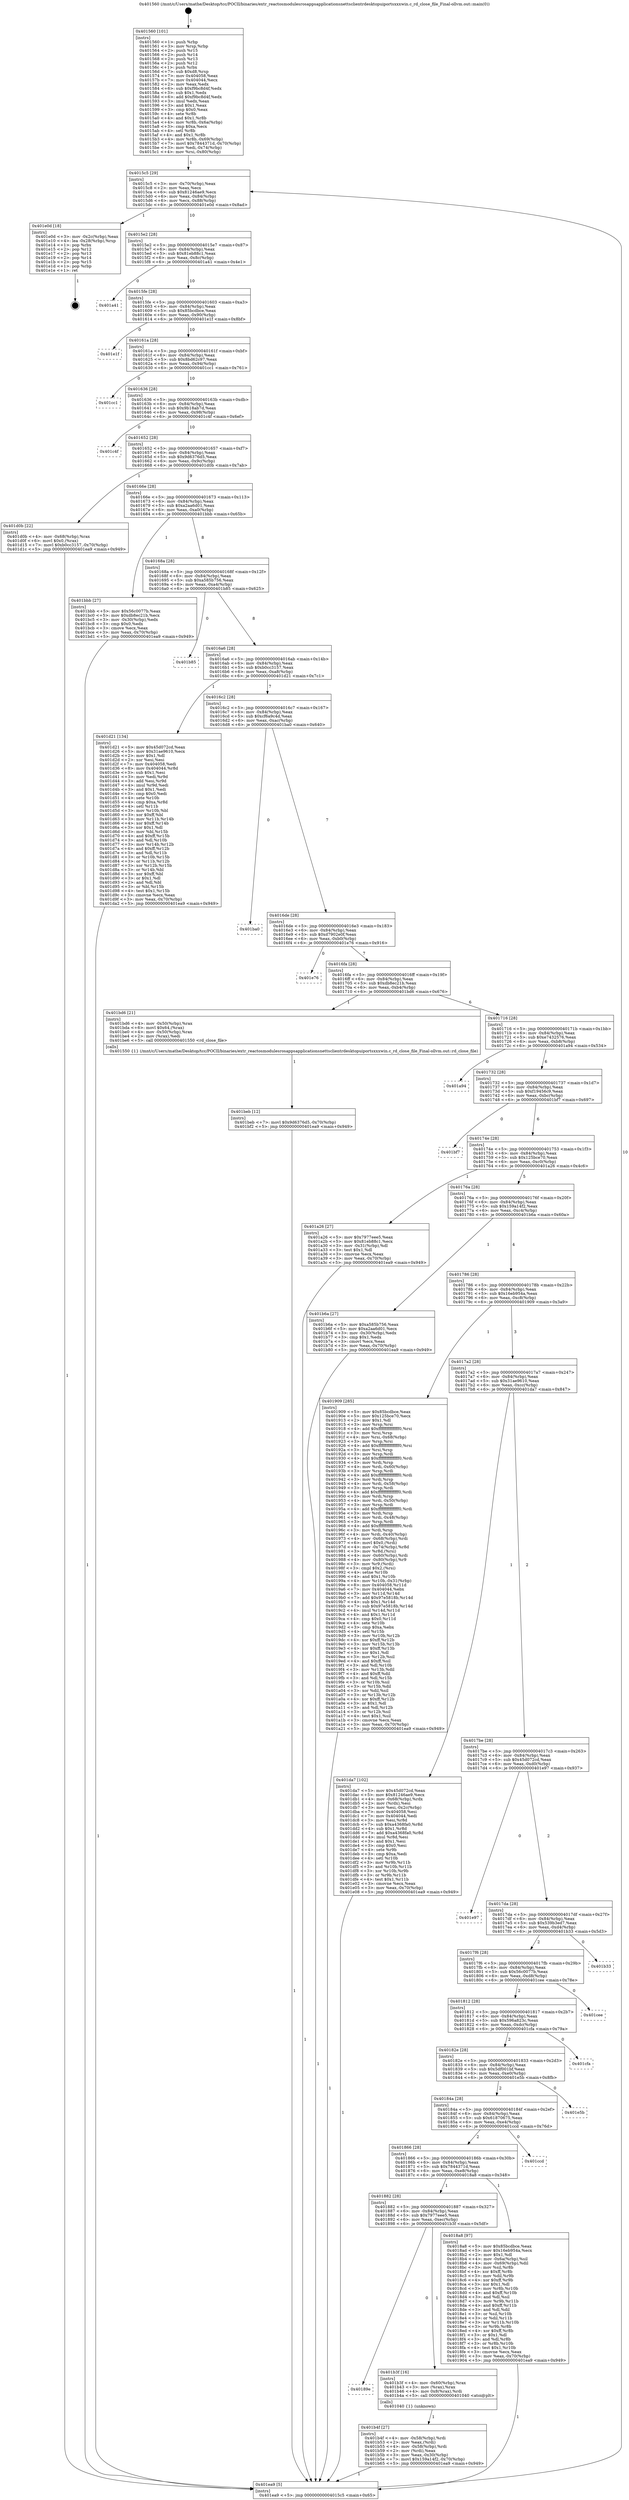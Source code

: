 digraph "0x401560" {
  label = "0x401560 (/mnt/c/Users/mathe/Desktop/tcc/POCII/binaries/extr_reactosmodulesrosappsapplicationsnettsclientrdesktopuiportsxxxwin.c_rd_close_file_Final-ollvm.out::main(0))"
  labelloc = "t"
  node[shape=record]

  Entry [label="",width=0.3,height=0.3,shape=circle,fillcolor=black,style=filled]
  "0x4015c5" [label="{
     0x4015c5 [29]\l
     | [instrs]\l
     &nbsp;&nbsp;0x4015c5 \<+3\>: mov -0x70(%rbp),%eax\l
     &nbsp;&nbsp;0x4015c8 \<+2\>: mov %eax,%ecx\l
     &nbsp;&nbsp;0x4015ca \<+6\>: sub $0x81246ae9,%ecx\l
     &nbsp;&nbsp;0x4015d0 \<+6\>: mov %eax,-0x84(%rbp)\l
     &nbsp;&nbsp;0x4015d6 \<+6\>: mov %ecx,-0x88(%rbp)\l
     &nbsp;&nbsp;0x4015dc \<+6\>: je 0000000000401e0d \<main+0x8ad\>\l
  }"]
  "0x401e0d" [label="{
     0x401e0d [18]\l
     | [instrs]\l
     &nbsp;&nbsp;0x401e0d \<+3\>: mov -0x2c(%rbp),%eax\l
     &nbsp;&nbsp;0x401e10 \<+4\>: lea -0x28(%rbp),%rsp\l
     &nbsp;&nbsp;0x401e14 \<+1\>: pop %rbx\l
     &nbsp;&nbsp;0x401e15 \<+2\>: pop %r12\l
     &nbsp;&nbsp;0x401e17 \<+2\>: pop %r13\l
     &nbsp;&nbsp;0x401e19 \<+2\>: pop %r14\l
     &nbsp;&nbsp;0x401e1b \<+2\>: pop %r15\l
     &nbsp;&nbsp;0x401e1d \<+1\>: pop %rbp\l
     &nbsp;&nbsp;0x401e1e \<+1\>: ret\l
  }"]
  "0x4015e2" [label="{
     0x4015e2 [28]\l
     | [instrs]\l
     &nbsp;&nbsp;0x4015e2 \<+5\>: jmp 00000000004015e7 \<main+0x87\>\l
     &nbsp;&nbsp;0x4015e7 \<+6\>: mov -0x84(%rbp),%eax\l
     &nbsp;&nbsp;0x4015ed \<+5\>: sub $0x81eb88c1,%eax\l
     &nbsp;&nbsp;0x4015f2 \<+6\>: mov %eax,-0x8c(%rbp)\l
     &nbsp;&nbsp;0x4015f8 \<+6\>: je 0000000000401a41 \<main+0x4e1\>\l
  }"]
  Exit [label="",width=0.3,height=0.3,shape=circle,fillcolor=black,style=filled,peripheries=2]
  "0x401a41" [label="{
     0x401a41\l
  }", style=dashed]
  "0x4015fe" [label="{
     0x4015fe [28]\l
     | [instrs]\l
     &nbsp;&nbsp;0x4015fe \<+5\>: jmp 0000000000401603 \<main+0xa3\>\l
     &nbsp;&nbsp;0x401603 \<+6\>: mov -0x84(%rbp),%eax\l
     &nbsp;&nbsp;0x401609 \<+5\>: sub $0x85bcdbce,%eax\l
     &nbsp;&nbsp;0x40160e \<+6\>: mov %eax,-0x90(%rbp)\l
     &nbsp;&nbsp;0x401614 \<+6\>: je 0000000000401e1f \<main+0x8bf\>\l
  }"]
  "0x401beb" [label="{
     0x401beb [12]\l
     | [instrs]\l
     &nbsp;&nbsp;0x401beb \<+7\>: movl $0x9d6376d5,-0x70(%rbp)\l
     &nbsp;&nbsp;0x401bf2 \<+5\>: jmp 0000000000401ea9 \<main+0x949\>\l
  }"]
  "0x401e1f" [label="{
     0x401e1f\l
  }", style=dashed]
  "0x40161a" [label="{
     0x40161a [28]\l
     | [instrs]\l
     &nbsp;&nbsp;0x40161a \<+5\>: jmp 000000000040161f \<main+0xbf\>\l
     &nbsp;&nbsp;0x40161f \<+6\>: mov -0x84(%rbp),%eax\l
     &nbsp;&nbsp;0x401625 \<+5\>: sub $0x8bd62c97,%eax\l
     &nbsp;&nbsp;0x40162a \<+6\>: mov %eax,-0x94(%rbp)\l
     &nbsp;&nbsp;0x401630 \<+6\>: je 0000000000401cc1 \<main+0x761\>\l
  }"]
  "0x401b4f" [label="{
     0x401b4f [27]\l
     | [instrs]\l
     &nbsp;&nbsp;0x401b4f \<+4\>: mov -0x58(%rbp),%rdi\l
     &nbsp;&nbsp;0x401b53 \<+2\>: mov %eax,(%rdi)\l
     &nbsp;&nbsp;0x401b55 \<+4\>: mov -0x58(%rbp),%rdi\l
     &nbsp;&nbsp;0x401b59 \<+2\>: mov (%rdi),%eax\l
     &nbsp;&nbsp;0x401b5b \<+3\>: mov %eax,-0x30(%rbp)\l
     &nbsp;&nbsp;0x401b5e \<+7\>: movl $0x159a14f2,-0x70(%rbp)\l
     &nbsp;&nbsp;0x401b65 \<+5\>: jmp 0000000000401ea9 \<main+0x949\>\l
  }"]
  "0x401cc1" [label="{
     0x401cc1\l
  }", style=dashed]
  "0x401636" [label="{
     0x401636 [28]\l
     | [instrs]\l
     &nbsp;&nbsp;0x401636 \<+5\>: jmp 000000000040163b \<main+0xdb\>\l
     &nbsp;&nbsp;0x40163b \<+6\>: mov -0x84(%rbp),%eax\l
     &nbsp;&nbsp;0x401641 \<+5\>: sub $0x9b18ab7d,%eax\l
     &nbsp;&nbsp;0x401646 \<+6\>: mov %eax,-0x98(%rbp)\l
     &nbsp;&nbsp;0x40164c \<+6\>: je 0000000000401c4f \<main+0x6ef\>\l
  }"]
  "0x40189e" [label="{
     0x40189e\l
  }", style=dashed]
  "0x401c4f" [label="{
     0x401c4f\l
  }", style=dashed]
  "0x401652" [label="{
     0x401652 [28]\l
     | [instrs]\l
     &nbsp;&nbsp;0x401652 \<+5\>: jmp 0000000000401657 \<main+0xf7\>\l
     &nbsp;&nbsp;0x401657 \<+6\>: mov -0x84(%rbp),%eax\l
     &nbsp;&nbsp;0x40165d \<+5\>: sub $0x9d6376d5,%eax\l
     &nbsp;&nbsp;0x401662 \<+6\>: mov %eax,-0x9c(%rbp)\l
     &nbsp;&nbsp;0x401668 \<+6\>: je 0000000000401d0b \<main+0x7ab\>\l
  }"]
  "0x401b3f" [label="{
     0x401b3f [16]\l
     | [instrs]\l
     &nbsp;&nbsp;0x401b3f \<+4\>: mov -0x60(%rbp),%rax\l
     &nbsp;&nbsp;0x401b43 \<+3\>: mov (%rax),%rax\l
     &nbsp;&nbsp;0x401b46 \<+4\>: mov 0x8(%rax),%rdi\l
     &nbsp;&nbsp;0x401b4a \<+5\>: call 0000000000401040 \<atoi@plt\>\l
     | [calls]\l
     &nbsp;&nbsp;0x401040 \{1\} (unknown)\l
  }"]
  "0x401d0b" [label="{
     0x401d0b [22]\l
     | [instrs]\l
     &nbsp;&nbsp;0x401d0b \<+4\>: mov -0x68(%rbp),%rax\l
     &nbsp;&nbsp;0x401d0f \<+6\>: movl $0x0,(%rax)\l
     &nbsp;&nbsp;0x401d15 \<+7\>: movl $0xb0cc3157,-0x70(%rbp)\l
     &nbsp;&nbsp;0x401d1c \<+5\>: jmp 0000000000401ea9 \<main+0x949\>\l
  }"]
  "0x40166e" [label="{
     0x40166e [28]\l
     | [instrs]\l
     &nbsp;&nbsp;0x40166e \<+5\>: jmp 0000000000401673 \<main+0x113\>\l
     &nbsp;&nbsp;0x401673 \<+6\>: mov -0x84(%rbp),%eax\l
     &nbsp;&nbsp;0x401679 \<+5\>: sub $0xa2aa6d01,%eax\l
     &nbsp;&nbsp;0x40167e \<+6\>: mov %eax,-0xa0(%rbp)\l
     &nbsp;&nbsp;0x401684 \<+6\>: je 0000000000401bbb \<main+0x65b\>\l
  }"]
  "0x401560" [label="{
     0x401560 [101]\l
     | [instrs]\l
     &nbsp;&nbsp;0x401560 \<+1\>: push %rbp\l
     &nbsp;&nbsp;0x401561 \<+3\>: mov %rsp,%rbp\l
     &nbsp;&nbsp;0x401564 \<+2\>: push %r15\l
     &nbsp;&nbsp;0x401566 \<+2\>: push %r14\l
     &nbsp;&nbsp;0x401568 \<+2\>: push %r13\l
     &nbsp;&nbsp;0x40156a \<+2\>: push %r12\l
     &nbsp;&nbsp;0x40156c \<+1\>: push %rbx\l
     &nbsp;&nbsp;0x40156d \<+7\>: sub $0xd8,%rsp\l
     &nbsp;&nbsp;0x401574 \<+7\>: mov 0x404058,%eax\l
     &nbsp;&nbsp;0x40157b \<+7\>: mov 0x404044,%ecx\l
     &nbsp;&nbsp;0x401582 \<+2\>: mov %eax,%edx\l
     &nbsp;&nbsp;0x401584 \<+6\>: sub $0xf9bc8d4f,%edx\l
     &nbsp;&nbsp;0x40158a \<+3\>: sub $0x1,%edx\l
     &nbsp;&nbsp;0x40158d \<+6\>: add $0xf9bc8d4f,%edx\l
     &nbsp;&nbsp;0x401593 \<+3\>: imul %edx,%eax\l
     &nbsp;&nbsp;0x401596 \<+3\>: and $0x1,%eax\l
     &nbsp;&nbsp;0x401599 \<+3\>: cmp $0x0,%eax\l
     &nbsp;&nbsp;0x40159c \<+4\>: sete %r8b\l
     &nbsp;&nbsp;0x4015a0 \<+4\>: and $0x1,%r8b\l
     &nbsp;&nbsp;0x4015a4 \<+4\>: mov %r8b,-0x6a(%rbp)\l
     &nbsp;&nbsp;0x4015a8 \<+3\>: cmp $0xa,%ecx\l
     &nbsp;&nbsp;0x4015ab \<+4\>: setl %r8b\l
     &nbsp;&nbsp;0x4015af \<+4\>: and $0x1,%r8b\l
     &nbsp;&nbsp;0x4015b3 \<+4\>: mov %r8b,-0x69(%rbp)\l
     &nbsp;&nbsp;0x4015b7 \<+7\>: movl $0x7844371d,-0x70(%rbp)\l
     &nbsp;&nbsp;0x4015be \<+3\>: mov %edi,-0x74(%rbp)\l
     &nbsp;&nbsp;0x4015c1 \<+4\>: mov %rsi,-0x80(%rbp)\l
  }"]
  "0x401bbb" [label="{
     0x401bbb [27]\l
     | [instrs]\l
     &nbsp;&nbsp;0x401bbb \<+5\>: mov $0x56c0077b,%eax\l
     &nbsp;&nbsp;0x401bc0 \<+5\>: mov $0xdb8ec21b,%ecx\l
     &nbsp;&nbsp;0x401bc5 \<+3\>: mov -0x30(%rbp),%edx\l
     &nbsp;&nbsp;0x401bc8 \<+3\>: cmp $0x0,%edx\l
     &nbsp;&nbsp;0x401bcb \<+3\>: cmove %ecx,%eax\l
     &nbsp;&nbsp;0x401bce \<+3\>: mov %eax,-0x70(%rbp)\l
     &nbsp;&nbsp;0x401bd1 \<+5\>: jmp 0000000000401ea9 \<main+0x949\>\l
  }"]
  "0x40168a" [label="{
     0x40168a [28]\l
     | [instrs]\l
     &nbsp;&nbsp;0x40168a \<+5\>: jmp 000000000040168f \<main+0x12f\>\l
     &nbsp;&nbsp;0x40168f \<+6\>: mov -0x84(%rbp),%eax\l
     &nbsp;&nbsp;0x401695 \<+5\>: sub $0xa585b756,%eax\l
     &nbsp;&nbsp;0x40169a \<+6\>: mov %eax,-0xa4(%rbp)\l
     &nbsp;&nbsp;0x4016a0 \<+6\>: je 0000000000401b85 \<main+0x625\>\l
  }"]
  "0x401ea9" [label="{
     0x401ea9 [5]\l
     | [instrs]\l
     &nbsp;&nbsp;0x401ea9 \<+5\>: jmp 00000000004015c5 \<main+0x65\>\l
  }"]
  "0x401b85" [label="{
     0x401b85\l
  }", style=dashed]
  "0x4016a6" [label="{
     0x4016a6 [28]\l
     | [instrs]\l
     &nbsp;&nbsp;0x4016a6 \<+5\>: jmp 00000000004016ab \<main+0x14b\>\l
     &nbsp;&nbsp;0x4016ab \<+6\>: mov -0x84(%rbp),%eax\l
     &nbsp;&nbsp;0x4016b1 \<+5\>: sub $0xb0cc3157,%eax\l
     &nbsp;&nbsp;0x4016b6 \<+6\>: mov %eax,-0xa8(%rbp)\l
     &nbsp;&nbsp;0x4016bc \<+6\>: je 0000000000401d21 \<main+0x7c1\>\l
  }"]
  "0x401882" [label="{
     0x401882 [28]\l
     | [instrs]\l
     &nbsp;&nbsp;0x401882 \<+5\>: jmp 0000000000401887 \<main+0x327\>\l
     &nbsp;&nbsp;0x401887 \<+6\>: mov -0x84(%rbp),%eax\l
     &nbsp;&nbsp;0x40188d \<+5\>: sub $0x7977eee5,%eax\l
     &nbsp;&nbsp;0x401892 \<+6\>: mov %eax,-0xec(%rbp)\l
     &nbsp;&nbsp;0x401898 \<+6\>: je 0000000000401b3f \<main+0x5df\>\l
  }"]
  "0x401d21" [label="{
     0x401d21 [134]\l
     | [instrs]\l
     &nbsp;&nbsp;0x401d21 \<+5\>: mov $0x45d072cd,%eax\l
     &nbsp;&nbsp;0x401d26 \<+5\>: mov $0x31ae9610,%ecx\l
     &nbsp;&nbsp;0x401d2b \<+2\>: mov $0x1,%dl\l
     &nbsp;&nbsp;0x401d2d \<+2\>: xor %esi,%esi\l
     &nbsp;&nbsp;0x401d2f \<+7\>: mov 0x404058,%edi\l
     &nbsp;&nbsp;0x401d36 \<+8\>: mov 0x404044,%r8d\l
     &nbsp;&nbsp;0x401d3e \<+3\>: sub $0x1,%esi\l
     &nbsp;&nbsp;0x401d41 \<+3\>: mov %edi,%r9d\l
     &nbsp;&nbsp;0x401d44 \<+3\>: add %esi,%r9d\l
     &nbsp;&nbsp;0x401d47 \<+4\>: imul %r9d,%edi\l
     &nbsp;&nbsp;0x401d4b \<+3\>: and $0x1,%edi\l
     &nbsp;&nbsp;0x401d4e \<+3\>: cmp $0x0,%edi\l
     &nbsp;&nbsp;0x401d51 \<+4\>: sete %r10b\l
     &nbsp;&nbsp;0x401d55 \<+4\>: cmp $0xa,%r8d\l
     &nbsp;&nbsp;0x401d59 \<+4\>: setl %r11b\l
     &nbsp;&nbsp;0x401d5d \<+3\>: mov %r10b,%bl\l
     &nbsp;&nbsp;0x401d60 \<+3\>: xor $0xff,%bl\l
     &nbsp;&nbsp;0x401d63 \<+3\>: mov %r11b,%r14b\l
     &nbsp;&nbsp;0x401d66 \<+4\>: xor $0xff,%r14b\l
     &nbsp;&nbsp;0x401d6a \<+3\>: xor $0x1,%dl\l
     &nbsp;&nbsp;0x401d6d \<+3\>: mov %bl,%r15b\l
     &nbsp;&nbsp;0x401d70 \<+4\>: and $0xff,%r15b\l
     &nbsp;&nbsp;0x401d74 \<+3\>: and %dl,%r10b\l
     &nbsp;&nbsp;0x401d77 \<+3\>: mov %r14b,%r12b\l
     &nbsp;&nbsp;0x401d7a \<+4\>: and $0xff,%r12b\l
     &nbsp;&nbsp;0x401d7e \<+3\>: and %dl,%r11b\l
     &nbsp;&nbsp;0x401d81 \<+3\>: or %r10b,%r15b\l
     &nbsp;&nbsp;0x401d84 \<+3\>: or %r11b,%r12b\l
     &nbsp;&nbsp;0x401d87 \<+3\>: xor %r12b,%r15b\l
     &nbsp;&nbsp;0x401d8a \<+3\>: or %r14b,%bl\l
     &nbsp;&nbsp;0x401d8d \<+3\>: xor $0xff,%bl\l
     &nbsp;&nbsp;0x401d90 \<+3\>: or $0x1,%dl\l
     &nbsp;&nbsp;0x401d93 \<+2\>: and %dl,%bl\l
     &nbsp;&nbsp;0x401d95 \<+3\>: or %bl,%r15b\l
     &nbsp;&nbsp;0x401d98 \<+4\>: test $0x1,%r15b\l
     &nbsp;&nbsp;0x401d9c \<+3\>: cmovne %ecx,%eax\l
     &nbsp;&nbsp;0x401d9f \<+3\>: mov %eax,-0x70(%rbp)\l
     &nbsp;&nbsp;0x401da2 \<+5\>: jmp 0000000000401ea9 \<main+0x949\>\l
  }"]
  "0x4016c2" [label="{
     0x4016c2 [28]\l
     | [instrs]\l
     &nbsp;&nbsp;0x4016c2 \<+5\>: jmp 00000000004016c7 \<main+0x167\>\l
     &nbsp;&nbsp;0x4016c7 \<+6\>: mov -0x84(%rbp),%eax\l
     &nbsp;&nbsp;0x4016cd \<+5\>: sub $0xcf6a9c4d,%eax\l
     &nbsp;&nbsp;0x4016d2 \<+6\>: mov %eax,-0xac(%rbp)\l
     &nbsp;&nbsp;0x4016d8 \<+6\>: je 0000000000401ba0 \<main+0x640\>\l
  }"]
  "0x4018a8" [label="{
     0x4018a8 [97]\l
     | [instrs]\l
     &nbsp;&nbsp;0x4018a8 \<+5\>: mov $0x85bcdbce,%eax\l
     &nbsp;&nbsp;0x4018ad \<+5\>: mov $0x16eb954a,%ecx\l
     &nbsp;&nbsp;0x4018b2 \<+2\>: mov $0x1,%dl\l
     &nbsp;&nbsp;0x4018b4 \<+4\>: mov -0x6a(%rbp),%sil\l
     &nbsp;&nbsp;0x4018b8 \<+4\>: mov -0x69(%rbp),%dil\l
     &nbsp;&nbsp;0x4018bc \<+3\>: mov %sil,%r8b\l
     &nbsp;&nbsp;0x4018bf \<+4\>: xor $0xff,%r8b\l
     &nbsp;&nbsp;0x4018c3 \<+3\>: mov %dil,%r9b\l
     &nbsp;&nbsp;0x4018c6 \<+4\>: xor $0xff,%r9b\l
     &nbsp;&nbsp;0x4018ca \<+3\>: xor $0x1,%dl\l
     &nbsp;&nbsp;0x4018cd \<+3\>: mov %r8b,%r10b\l
     &nbsp;&nbsp;0x4018d0 \<+4\>: and $0xff,%r10b\l
     &nbsp;&nbsp;0x4018d4 \<+3\>: and %dl,%sil\l
     &nbsp;&nbsp;0x4018d7 \<+3\>: mov %r9b,%r11b\l
     &nbsp;&nbsp;0x4018da \<+4\>: and $0xff,%r11b\l
     &nbsp;&nbsp;0x4018de \<+3\>: and %dl,%dil\l
     &nbsp;&nbsp;0x4018e1 \<+3\>: or %sil,%r10b\l
     &nbsp;&nbsp;0x4018e4 \<+3\>: or %dil,%r11b\l
     &nbsp;&nbsp;0x4018e7 \<+3\>: xor %r11b,%r10b\l
     &nbsp;&nbsp;0x4018ea \<+3\>: or %r9b,%r8b\l
     &nbsp;&nbsp;0x4018ed \<+4\>: xor $0xff,%r8b\l
     &nbsp;&nbsp;0x4018f1 \<+3\>: or $0x1,%dl\l
     &nbsp;&nbsp;0x4018f4 \<+3\>: and %dl,%r8b\l
     &nbsp;&nbsp;0x4018f7 \<+3\>: or %r8b,%r10b\l
     &nbsp;&nbsp;0x4018fa \<+4\>: test $0x1,%r10b\l
     &nbsp;&nbsp;0x4018fe \<+3\>: cmovne %ecx,%eax\l
     &nbsp;&nbsp;0x401901 \<+3\>: mov %eax,-0x70(%rbp)\l
     &nbsp;&nbsp;0x401904 \<+5\>: jmp 0000000000401ea9 \<main+0x949\>\l
  }"]
  "0x401ba0" [label="{
     0x401ba0\l
  }", style=dashed]
  "0x4016de" [label="{
     0x4016de [28]\l
     | [instrs]\l
     &nbsp;&nbsp;0x4016de \<+5\>: jmp 00000000004016e3 \<main+0x183\>\l
     &nbsp;&nbsp;0x4016e3 \<+6\>: mov -0x84(%rbp),%eax\l
     &nbsp;&nbsp;0x4016e9 \<+5\>: sub $0xd7902e0f,%eax\l
     &nbsp;&nbsp;0x4016ee \<+6\>: mov %eax,-0xb0(%rbp)\l
     &nbsp;&nbsp;0x4016f4 \<+6\>: je 0000000000401e76 \<main+0x916\>\l
  }"]
  "0x401866" [label="{
     0x401866 [28]\l
     | [instrs]\l
     &nbsp;&nbsp;0x401866 \<+5\>: jmp 000000000040186b \<main+0x30b\>\l
     &nbsp;&nbsp;0x40186b \<+6\>: mov -0x84(%rbp),%eax\l
     &nbsp;&nbsp;0x401871 \<+5\>: sub $0x7844371d,%eax\l
     &nbsp;&nbsp;0x401876 \<+6\>: mov %eax,-0xe8(%rbp)\l
     &nbsp;&nbsp;0x40187c \<+6\>: je 00000000004018a8 \<main+0x348\>\l
  }"]
  "0x401e76" [label="{
     0x401e76\l
  }", style=dashed]
  "0x4016fa" [label="{
     0x4016fa [28]\l
     | [instrs]\l
     &nbsp;&nbsp;0x4016fa \<+5\>: jmp 00000000004016ff \<main+0x19f\>\l
     &nbsp;&nbsp;0x4016ff \<+6\>: mov -0x84(%rbp),%eax\l
     &nbsp;&nbsp;0x401705 \<+5\>: sub $0xdb8ec21b,%eax\l
     &nbsp;&nbsp;0x40170a \<+6\>: mov %eax,-0xb4(%rbp)\l
     &nbsp;&nbsp;0x401710 \<+6\>: je 0000000000401bd6 \<main+0x676\>\l
  }"]
  "0x401ccd" [label="{
     0x401ccd\l
  }", style=dashed]
  "0x401bd6" [label="{
     0x401bd6 [21]\l
     | [instrs]\l
     &nbsp;&nbsp;0x401bd6 \<+4\>: mov -0x50(%rbp),%rax\l
     &nbsp;&nbsp;0x401bda \<+6\>: movl $0x64,(%rax)\l
     &nbsp;&nbsp;0x401be0 \<+4\>: mov -0x50(%rbp),%rax\l
     &nbsp;&nbsp;0x401be4 \<+2\>: mov (%rax),%edi\l
     &nbsp;&nbsp;0x401be6 \<+5\>: call 0000000000401550 \<rd_close_file\>\l
     | [calls]\l
     &nbsp;&nbsp;0x401550 \{1\} (/mnt/c/Users/mathe/Desktop/tcc/POCII/binaries/extr_reactosmodulesrosappsapplicationsnettsclientrdesktopuiportsxxxwin.c_rd_close_file_Final-ollvm.out::rd_close_file)\l
  }"]
  "0x401716" [label="{
     0x401716 [28]\l
     | [instrs]\l
     &nbsp;&nbsp;0x401716 \<+5\>: jmp 000000000040171b \<main+0x1bb\>\l
     &nbsp;&nbsp;0x40171b \<+6\>: mov -0x84(%rbp),%eax\l
     &nbsp;&nbsp;0x401721 \<+5\>: sub $0xe7432576,%eax\l
     &nbsp;&nbsp;0x401726 \<+6\>: mov %eax,-0xb8(%rbp)\l
     &nbsp;&nbsp;0x40172c \<+6\>: je 0000000000401a94 \<main+0x534\>\l
  }"]
  "0x40184a" [label="{
     0x40184a [28]\l
     | [instrs]\l
     &nbsp;&nbsp;0x40184a \<+5\>: jmp 000000000040184f \<main+0x2ef\>\l
     &nbsp;&nbsp;0x40184f \<+6\>: mov -0x84(%rbp),%eax\l
     &nbsp;&nbsp;0x401855 \<+5\>: sub $0x61870675,%eax\l
     &nbsp;&nbsp;0x40185a \<+6\>: mov %eax,-0xe4(%rbp)\l
     &nbsp;&nbsp;0x401860 \<+6\>: je 0000000000401ccd \<main+0x76d\>\l
  }"]
  "0x401a94" [label="{
     0x401a94\l
  }", style=dashed]
  "0x401732" [label="{
     0x401732 [28]\l
     | [instrs]\l
     &nbsp;&nbsp;0x401732 \<+5\>: jmp 0000000000401737 \<main+0x1d7\>\l
     &nbsp;&nbsp;0x401737 \<+6\>: mov -0x84(%rbp),%eax\l
     &nbsp;&nbsp;0x40173d \<+5\>: sub $0xf19456c9,%eax\l
     &nbsp;&nbsp;0x401742 \<+6\>: mov %eax,-0xbc(%rbp)\l
     &nbsp;&nbsp;0x401748 \<+6\>: je 0000000000401bf7 \<main+0x697\>\l
  }"]
  "0x401e5b" [label="{
     0x401e5b\l
  }", style=dashed]
  "0x401bf7" [label="{
     0x401bf7\l
  }", style=dashed]
  "0x40174e" [label="{
     0x40174e [28]\l
     | [instrs]\l
     &nbsp;&nbsp;0x40174e \<+5\>: jmp 0000000000401753 \<main+0x1f3\>\l
     &nbsp;&nbsp;0x401753 \<+6\>: mov -0x84(%rbp),%eax\l
     &nbsp;&nbsp;0x401759 \<+5\>: sub $0x125bce70,%eax\l
     &nbsp;&nbsp;0x40175e \<+6\>: mov %eax,-0xc0(%rbp)\l
     &nbsp;&nbsp;0x401764 \<+6\>: je 0000000000401a26 \<main+0x4c6\>\l
  }"]
  "0x40182e" [label="{
     0x40182e [28]\l
     | [instrs]\l
     &nbsp;&nbsp;0x40182e \<+5\>: jmp 0000000000401833 \<main+0x2d3\>\l
     &nbsp;&nbsp;0x401833 \<+6\>: mov -0x84(%rbp),%eax\l
     &nbsp;&nbsp;0x401839 \<+5\>: sub $0x5df001bf,%eax\l
     &nbsp;&nbsp;0x40183e \<+6\>: mov %eax,-0xe0(%rbp)\l
     &nbsp;&nbsp;0x401844 \<+6\>: je 0000000000401e5b \<main+0x8fb\>\l
  }"]
  "0x401a26" [label="{
     0x401a26 [27]\l
     | [instrs]\l
     &nbsp;&nbsp;0x401a26 \<+5\>: mov $0x7977eee5,%eax\l
     &nbsp;&nbsp;0x401a2b \<+5\>: mov $0x81eb88c1,%ecx\l
     &nbsp;&nbsp;0x401a30 \<+3\>: mov -0x31(%rbp),%dl\l
     &nbsp;&nbsp;0x401a33 \<+3\>: test $0x1,%dl\l
     &nbsp;&nbsp;0x401a36 \<+3\>: cmovne %ecx,%eax\l
     &nbsp;&nbsp;0x401a39 \<+3\>: mov %eax,-0x70(%rbp)\l
     &nbsp;&nbsp;0x401a3c \<+5\>: jmp 0000000000401ea9 \<main+0x949\>\l
  }"]
  "0x40176a" [label="{
     0x40176a [28]\l
     | [instrs]\l
     &nbsp;&nbsp;0x40176a \<+5\>: jmp 000000000040176f \<main+0x20f\>\l
     &nbsp;&nbsp;0x40176f \<+6\>: mov -0x84(%rbp),%eax\l
     &nbsp;&nbsp;0x401775 \<+5\>: sub $0x159a14f2,%eax\l
     &nbsp;&nbsp;0x40177a \<+6\>: mov %eax,-0xc4(%rbp)\l
     &nbsp;&nbsp;0x401780 \<+6\>: je 0000000000401b6a \<main+0x60a\>\l
  }"]
  "0x401cfa" [label="{
     0x401cfa\l
  }", style=dashed]
  "0x401b6a" [label="{
     0x401b6a [27]\l
     | [instrs]\l
     &nbsp;&nbsp;0x401b6a \<+5\>: mov $0xa585b756,%eax\l
     &nbsp;&nbsp;0x401b6f \<+5\>: mov $0xa2aa6d01,%ecx\l
     &nbsp;&nbsp;0x401b74 \<+3\>: mov -0x30(%rbp),%edx\l
     &nbsp;&nbsp;0x401b77 \<+3\>: cmp $0x1,%edx\l
     &nbsp;&nbsp;0x401b7a \<+3\>: cmovl %ecx,%eax\l
     &nbsp;&nbsp;0x401b7d \<+3\>: mov %eax,-0x70(%rbp)\l
     &nbsp;&nbsp;0x401b80 \<+5\>: jmp 0000000000401ea9 \<main+0x949\>\l
  }"]
  "0x401786" [label="{
     0x401786 [28]\l
     | [instrs]\l
     &nbsp;&nbsp;0x401786 \<+5\>: jmp 000000000040178b \<main+0x22b\>\l
     &nbsp;&nbsp;0x40178b \<+6\>: mov -0x84(%rbp),%eax\l
     &nbsp;&nbsp;0x401791 \<+5\>: sub $0x16eb954a,%eax\l
     &nbsp;&nbsp;0x401796 \<+6\>: mov %eax,-0xc8(%rbp)\l
     &nbsp;&nbsp;0x40179c \<+6\>: je 0000000000401909 \<main+0x3a9\>\l
  }"]
  "0x401812" [label="{
     0x401812 [28]\l
     | [instrs]\l
     &nbsp;&nbsp;0x401812 \<+5\>: jmp 0000000000401817 \<main+0x2b7\>\l
     &nbsp;&nbsp;0x401817 \<+6\>: mov -0x84(%rbp),%eax\l
     &nbsp;&nbsp;0x40181d \<+5\>: sub $0x596a823c,%eax\l
     &nbsp;&nbsp;0x401822 \<+6\>: mov %eax,-0xdc(%rbp)\l
     &nbsp;&nbsp;0x401828 \<+6\>: je 0000000000401cfa \<main+0x79a\>\l
  }"]
  "0x401909" [label="{
     0x401909 [285]\l
     | [instrs]\l
     &nbsp;&nbsp;0x401909 \<+5\>: mov $0x85bcdbce,%eax\l
     &nbsp;&nbsp;0x40190e \<+5\>: mov $0x125bce70,%ecx\l
     &nbsp;&nbsp;0x401913 \<+2\>: mov $0x1,%dl\l
     &nbsp;&nbsp;0x401915 \<+3\>: mov %rsp,%rsi\l
     &nbsp;&nbsp;0x401918 \<+4\>: add $0xfffffffffffffff0,%rsi\l
     &nbsp;&nbsp;0x40191c \<+3\>: mov %rsi,%rsp\l
     &nbsp;&nbsp;0x40191f \<+4\>: mov %rsi,-0x68(%rbp)\l
     &nbsp;&nbsp;0x401923 \<+3\>: mov %rsp,%rsi\l
     &nbsp;&nbsp;0x401926 \<+4\>: add $0xfffffffffffffff0,%rsi\l
     &nbsp;&nbsp;0x40192a \<+3\>: mov %rsi,%rsp\l
     &nbsp;&nbsp;0x40192d \<+3\>: mov %rsp,%rdi\l
     &nbsp;&nbsp;0x401930 \<+4\>: add $0xfffffffffffffff0,%rdi\l
     &nbsp;&nbsp;0x401934 \<+3\>: mov %rdi,%rsp\l
     &nbsp;&nbsp;0x401937 \<+4\>: mov %rdi,-0x60(%rbp)\l
     &nbsp;&nbsp;0x40193b \<+3\>: mov %rsp,%rdi\l
     &nbsp;&nbsp;0x40193e \<+4\>: add $0xfffffffffffffff0,%rdi\l
     &nbsp;&nbsp;0x401942 \<+3\>: mov %rdi,%rsp\l
     &nbsp;&nbsp;0x401945 \<+4\>: mov %rdi,-0x58(%rbp)\l
     &nbsp;&nbsp;0x401949 \<+3\>: mov %rsp,%rdi\l
     &nbsp;&nbsp;0x40194c \<+4\>: add $0xfffffffffffffff0,%rdi\l
     &nbsp;&nbsp;0x401950 \<+3\>: mov %rdi,%rsp\l
     &nbsp;&nbsp;0x401953 \<+4\>: mov %rdi,-0x50(%rbp)\l
     &nbsp;&nbsp;0x401957 \<+3\>: mov %rsp,%rdi\l
     &nbsp;&nbsp;0x40195a \<+4\>: add $0xfffffffffffffff0,%rdi\l
     &nbsp;&nbsp;0x40195e \<+3\>: mov %rdi,%rsp\l
     &nbsp;&nbsp;0x401961 \<+4\>: mov %rdi,-0x48(%rbp)\l
     &nbsp;&nbsp;0x401965 \<+3\>: mov %rsp,%rdi\l
     &nbsp;&nbsp;0x401968 \<+4\>: add $0xfffffffffffffff0,%rdi\l
     &nbsp;&nbsp;0x40196c \<+3\>: mov %rdi,%rsp\l
     &nbsp;&nbsp;0x40196f \<+4\>: mov %rdi,-0x40(%rbp)\l
     &nbsp;&nbsp;0x401973 \<+4\>: mov -0x68(%rbp),%rdi\l
     &nbsp;&nbsp;0x401977 \<+6\>: movl $0x0,(%rdi)\l
     &nbsp;&nbsp;0x40197d \<+4\>: mov -0x74(%rbp),%r8d\l
     &nbsp;&nbsp;0x401981 \<+3\>: mov %r8d,(%rsi)\l
     &nbsp;&nbsp;0x401984 \<+4\>: mov -0x60(%rbp),%rdi\l
     &nbsp;&nbsp;0x401988 \<+4\>: mov -0x80(%rbp),%r9\l
     &nbsp;&nbsp;0x40198c \<+3\>: mov %r9,(%rdi)\l
     &nbsp;&nbsp;0x40198f \<+3\>: cmpl $0x2,(%rsi)\l
     &nbsp;&nbsp;0x401992 \<+4\>: setne %r10b\l
     &nbsp;&nbsp;0x401996 \<+4\>: and $0x1,%r10b\l
     &nbsp;&nbsp;0x40199a \<+4\>: mov %r10b,-0x31(%rbp)\l
     &nbsp;&nbsp;0x40199e \<+8\>: mov 0x404058,%r11d\l
     &nbsp;&nbsp;0x4019a6 \<+7\>: mov 0x404044,%ebx\l
     &nbsp;&nbsp;0x4019ad \<+3\>: mov %r11d,%r14d\l
     &nbsp;&nbsp;0x4019b0 \<+7\>: add $0x97e5818b,%r14d\l
     &nbsp;&nbsp;0x4019b7 \<+4\>: sub $0x1,%r14d\l
     &nbsp;&nbsp;0x4019bb \<+7\>: sub $0x97e5818b,%r14d\l
     &nbsp;&nbsp;0x4019c2 \<+4\>: imul %r14d,%r11d\l
     &nbsp;&nbsp;0x4019c6 \<+4\>: and $0x1,%r11d\l
     &nbsp;&nbsp;0x4019ca \<+4\>: cmp $0x0,%r11d\l
     &nbsp;&nbsp;0x4019ce \<+4\>: sete %r10b\l
     &nbsp;&nbsp;0x4019d2 \<+3\>: cmp $0xa,%ebx\l
     &nbsp;&nbsp;0x4019d5 \<+4\>: setl %r15b\l
     &nbsp;&nbsp;0x4019d9 \<+3\>: mov %r10b,%r12b\l
     &nbsp;&nbsp;0x4019dc \<+4\>: xor $0xff,%r12b\l
     &nbsp;&nbsp;0x4019e0 \<+3\>: mov %r15b,%r13b\l
     &nbsp;&nbsp;0x4019e3 \<+4\>: xor $0xff,%r13b\l
     &nbsp;&nbsp;0x4019e7 \<+3\>: xor $0x1,%dl\l
     &nbsp;&nbsp;0x4019ea \<+3\>: mov %r12b,%sil\l
     &nbsp;&nbsp;0x4019ed \<+4\>: and $0xff,%sil\l
     &nbsp;&nbsp;0x4019f1 \<+3\>: and %dl,%r10b\l
     &nbsp;&nbsp;0x4019f4 \<+3\>: mov %r13b,%dil\l
     &nbsp;&nbsp;0x4019f7 \<+4\>: and $0xff,%dil\l
     &nbsp;&nbsp;0x4019fb \<+3\>: and %dl,%r15b\l
     &nbsp;&nbsp;0x4019fe \<+3\>: or %r10b,%sil\l
     &nbsp;&nbsp;0x401a01 \<+3\>: or %r15b,%dil\l
     &nbsp;&nbsp;0x401a04 \<+3\>: xor %dil,%sil\l
     &nbsp;&nbsp;0x401a07 \<+3\>: or %r13b,%r12b\l
     &nbsp;&nbsp;0x401a0a \<+4\>: xor $0xff,%r12b\l
     &nbsp;&nbsp;0x401a0e \<+3\>: or $0x1,%dl\l
     &nbsp;&nbsp;0x401a11 \<+3\>: and %dl,%r12b\l
     &nbsp;&nbsp;0x401a14 \<+3\>: or %r12b,%sil\l
     &nbsp;&nbsp;0x401a17 \<+4\>: test $0x1,%sil\l
     &nbsp;&nbsp;0x401a1b \<+3\>: cmovne %ecx,%eax\l
     &nbsp;&nbsp;0x401a1e \<+3\>: mov %eax,-0x70(%rbp)\l
     &nbsp;&nbsp;0x401a21 \<+5\>: jmp 0000000000401ea9 \<main+0x949\>\l
  }"]
  "0x4017a2" [label="{
     0x4017a2 [28]\l
     | [instrs]\l
     &nbsp;&nbsp;0x4017a2 \<+5\>: jmp 00000000004017a7 \<main+0x247\>\l
     &nbsp;&nbsp;0x4017a7 \<+6\>: mov -0x84(%rbp),%eax\l
     &nbsp;&nbsp;0x4017ad \<+5\>: sub $0x31ae9610,%eax\l
     &nbsp;&nbsp;0x4017b2 \<+6\>: mov %eax,-0xcc(%rbp)\l
     &nbsp;&nbsp;0x4017b8 \<+6\>: je 0000000000401da7 \<main+0x847\>\l
  }"]
  "0x401cee" [label="{
     0x401cee\l
  }", style=dashed]
  "0x401da7" [label="{
     0x401da7 [102]\l
     | [instrs]\l
     &nbsp;&nbsp;0x401da7 \<+5\>: mov $0x45d072cd,%eax\l
     &nbsp;&nbsp;0x401dac \<+5\>: mov $0x81246ae9,%ecx\l
     &nbsp;&nbsp;0x401db1 \<+4\>: mov -0x68(%rbp),%rdx\l
     &nbsp;&nbsp;0x401db5 \<+2\>: mov (%rdx),%esi\l
     &nbsp;&nbsp;0x401db7 \<+3\>: mov %esi,-0x2c(%rbp)\l
     &nbsp;&nbsp;0x401dba \<+7\>: mov 0x404058,%esi\l
     &nbsp;&nbsp;0x401dc1 \<+7\>: mov 0x404044,%edi\l
     &nbsp;&nbsp;0x401dc8 \<+3\>: mov %esi,%r8d\l
     &nbsp;&nbsp;0x401dcb \<+7\>: sub $0xa4368fa0,%r8d\l
     &nbsp;&nbsp;0x401dd2 \<+4\>: sub $0x1,%r8d\l
     &nbsp;&nbsp;0x401dd6 \<+7\>: add $0xa4368fa0,%r8d\l
     &nbsp;&nbsp;0x401ddd \<+4\>: imul %r8d,%esi\l
     &nbsp;&nbsp;0x401de1 \<+3\>: and $0x1,%esi\l
     &nbsp;&nbsp;0x401de4 \<+3\>: cmp $0x0,%esi\l
     &nbsp;&nbsp;0x401de7 \<+4\>: sete %r9b\l
     &nbsp;&nbsp;0x401deb \<+3\>: cmp $0xa,%edi\l
     &nbsp;&nbsp;0x401dee \<+4\>: setl %r10b\l
     &nbsp;&nbsp;0x401df2 \<+3\>: mov %r9b,%r11b\l
     &nbsp;&nbsp;0x401df5 \<+3\>: and %r10b,%r11b\l
     &nbsp;&nbsp;0x401df8 \<+3\>: xor %r10b,%r9b\l
     &nbsp;&nbsp;0x401dfb \<+3\>: or %r9b,%r11b\l
     &nbsp;&nbsp;0x401dfe \<+4\>: test $0x1,%r11b\l
     &nbsp;&nbsp;0x401e02 \<+3\>: cmovne %ecx,%eax\l
     &nbsp;&nbsp;0x401e05 \<+3\>: mov %eax,-0x70(%rbp)\l
     &nbsp;&nbsp;0x401e08 \<+5\>: jmp 0000000000401ea9 \<main+0x949\>\l
  }"]
  "0x4017be" [label="{
     0x4017be [28]\l
     | [instrs]\l
     &nbsp;&nbsp;0x4017be \<+5\>: jmp 00000000004017c3 \<main+0x263\>\l
     &nbsp;&nbsp;0x4017c3 \<+6\>: mov -0x84(%rbp),%eax\l
     &nbsp;&nbsp;0x4017c9 \<+5\>: sub $0x45d072cd,%eax\l
     &nbsp;&nbsp;0x4017ce \<+6\>: mov %eax,-0xd0(%rbp)\l
     &nbsp;&nbsp;0x4017d4 \<+6\>: je 0000000000401e97 \<main+0x937\>\l
  }"]
  "0x4017f6" [label="{
     0x4017f6 [28]\l
     | [instrs]\l
     &nbsp;&nbsp;0x4017f6 \<+5\>: jmp 00000000004017fb \<main+0x29b\>\l
     &nbsp;&nbsp;0x4017fb \<+6\>: mov -0x84(%rbp),%eax\l
     &nbsp;&nbsp;0x401801 \<+5\>: sub $0x56c0077b,%eax\l
     &nbsp;&nbsp;0x401806 \<+6\>: mov %eax,-0xd8(%rbp)\l
     &nbsp;&nbsp;0x40180c \<+6\>: je 0000000000401cee \<main+0x78e\>\l
  }"]
  "0x401e97" [label="{
     0x401e97\l
  }", style=dashed]
  "0x4017da" [label="{
     0x4017da [28]\l
     | [instrs]\l
     &nbsp;&nbsp;0x4017da \<+5\>: jmp 00000000004017df \<main+0x27f\>\l
     &nbsp;&nbsp;0x4017df \<+6\>: mov -0x84(%rbp),%eax\l
     &nbsp;&nbsp;0x4017e5 \<+5\>: sub $0x539b3ed7,%eax\l
     &nbsp;&nbsp;0x4017ea \<+6\>: mov %eax,-0xd4(%rbp)\l
     &nbsp;&nbsp;0x4017f0 \<+6\>: je 0000000000401b33 \<main+0x5d3\>\l
  }"]
  "0x401b33" [label="{
     0x401b33\l
  }", style=dashed]
  Entry -> "0x401560" [label=" 1"]
  "0x4015c5" -> "0x401e0d" [label=" 1"]
  "0x4015c5" -> "0x4015e2" [label=" 10"]
  "0x401e0d" -> Exit [label=" 1"]
  "0x4015e2" -> "0x401a41" [label=" 0"]
  "0x4015e2" -> "0x4015fe" [label=" 10"]
  "0x401da7" -> "0x401ea9" [label=" 1"]
  "0x4015fe" -> "0x401e1f" [label=" 0"]
  "0x4015fe" -> "0x40161a" [label=" 10"]
  "0x401d21" -> "0x401ea9" [label=" 1"]
  "0x40161a" -> "0x401cc1" [label=" 0"]
  "0x40161a" -> "0x401636" [label=" 10"]
  "0x401d0b" -> "0x401ea9" [label=" 1"]
  "0x401636" -> "0x401c4f" [label=" 0"]
  "0x401636" -> "0x401652" [label=" 10"]
  "0x401beb" -> "0x401ea9" [label=" 1"]
  "0x401652" -> "0x401d0b" [label=" 1"]
  "0x401652" -> "0x40166e" [label=" 9"]
  "0x401bd6" -> "0x401beb" [label=" 1"]
  "0x40166e" -> "0x401bbb" [label=" 1"]
  "0x40166e" -> "0x40168a" [label=" 8"]
  "0x401b4f" -> "0x401ea9" [label=" 1"]
  "0x40168a" -> "0x401b85" [label=" 0"]
  "0x40168a" -> "0x4016a6" [label=" 8"]
  "0x401b3f" -> "0x401b4f" [label=" 1"]
  "0x4016a6" -> "0x401d21" [label=" 1"]
  "0x4016a6" -> "0x4016c2" [label=" 7"]
  "0x401882" -> "0x40189e" [label=" 0"]
  "0x4016c2" -> "0x401ba0" [label=" 0"]
  "0x4016c2" -> "0x4016de" [label=" 7"]
  "0x401882" -> "0x401b3f" [label=" 1"]
  "0x4016de" -> "0x401e76" [label=" 0"]
  "0x4016de" -> "0x4016fa" [label=" 7"]
  "0x401a26" -> "0x401ea9" [label=" 1"]
  "0x4016fa" -> "0x401bd6" [label=" 1"]
  "0x4016fa" -> "0x401716" [label=" 6"]
  "0x401909" -> "0x401ea9" [label=" 1"]
  "0x401716" -> "0x401a94" [label=" 0"]
  "0x401716" -> "0x401732" [label=" 6"]
  "0x401ea9" -> "0x4015c5" [label=" 10"]
  "0x401732" -> "0x401bf7" [label=" 0"]
  "0x401732" -> "0x40174e" [label=" 6"]
  "0x401560" -> "0x4015c5" [label=" 1"]
  "0x40174e" -> "0x401a26" [label=" 1"]
  "0x40174e" -> "0x40176a" [label=" 5"]
  "0x401866" -> "0x401882" [label=" 1"]
  "0x40176a" -> "0x401b6a" [label=" 1"]
  "0x40176a" -> "0x401786" [label=" 4"]
  "0x401866" -> "0x4018a8" [label=" 1"]
  "0x401786" -> "0x401909" [label=" 1"]
  "0x401786" -> "0x4017a2" [label=" 3"]
  "0x40184a" -> "0x401866" [label=" 2"]
  "0x4017a2" -> "0x401da7" [label=" 1"]
  "0x4017a2" -> "0x4017be" [label=" 2"]
  "0x40184a" -> "0x401ccd" [label=" 0"]
  "0x4017be" -> "0x401e97" [label=" 0"]
  "0x4017be" -> "0x4017da" [label=" 2"]
  "0x40182e" -> "0x40184a" [label=" 2"]
  "0x4017da" -> "0x401b33" [label=" 0"]
  "0x4017da" -> "0x4017f6" [label=" 2"]
  "0x401b6a" -> "0x401ea9" [label=" 1"]
  "0x4017f6" -> "0x401cee" [label=" 0"]
  "0x4017f6" -> "0x401812" [label=" 2"]
  "0x401bbb" -> "0x401ea9" [label=" 1"]
  "0x401812" -> "0x401cfa" [label=" 0"]
  "0x401812" -> "0x40182e" [label=" 2"]
  "0x4018a8" -> "0x401ea9" [label=" 1"]
  "0x40182e" -> "0x401e5b" [label=" 0"]
}
